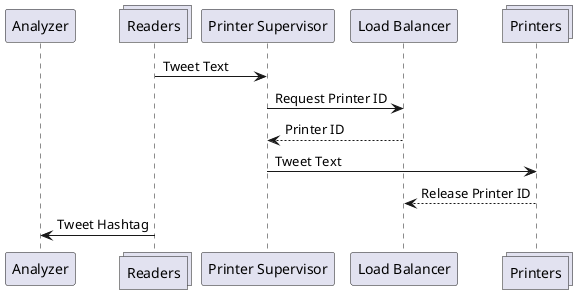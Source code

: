 @startuml

participant "Analyzer" as A
collections "Readers" as R
participant "Printer Supervisor" as PS
participant "Load Balancer" as LB
collections "Printers" as P

R -> PS: Tweet Text
PS -> LB: Request Printer ID
PS <-- LB: Printer ID
PS -> P: Tweet Text
LB <-- P: Release Printer ID
R -> A: Tweet Hashtag

@enduml
